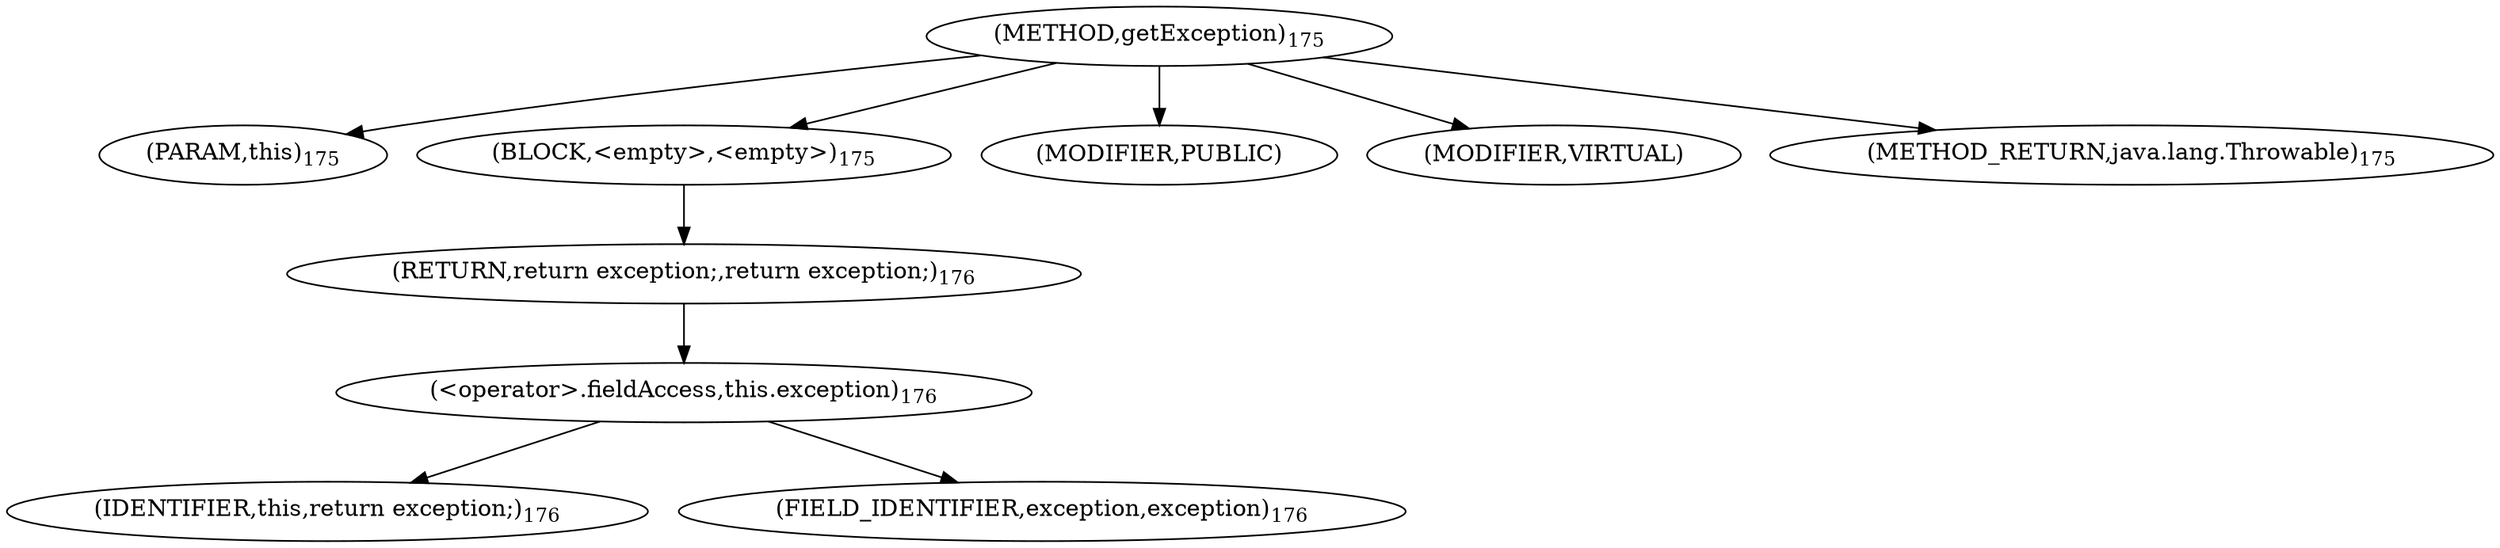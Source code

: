 digraph "getException" {  
"326" [label = <(METHOD,getException)<SUB>175</SUB>> ]
"327" [label = <(PARAM,this)<SUB>175</SUB>> ]
"328" [label = <(BLOCK,&lt;empty&gt;,&lt;empty&gt;)<SUB>175</SUB>> ]
"329" [label = <(RETURN,return exception;,return exception;)<SUB>176</SUB>> ]
"330" [label = <(&lt;operator&gt;.fieldAccess,this.exception)<SUB>176</SUB>> ]
"331" [label = <(IDENTIFIER,this,return exception;)<SUB>176</SUB>> ]
"332" [label = <(FIELD_IDENTIFIER,exception,exception)<SUB>176</SUB>> ]
"333" [label = <(MODIFIER,PUBLIC)> ]
"334" [label = <(MODIFIER,VIRTUAL)> ]
"335" [label = <(METHOD_RETURN,java.lang.Throwable)<SUB>175</SUB>> ]
  "326" -> "327" 
  "326" -> "328" 
  "326" -> "333" 
  "326" -> "334" 
  "326" -> "335" 
  "328" -> "329" 
  "329" -> "330" 
  "330" -> "331" 
  "330" -> "332" 
}
